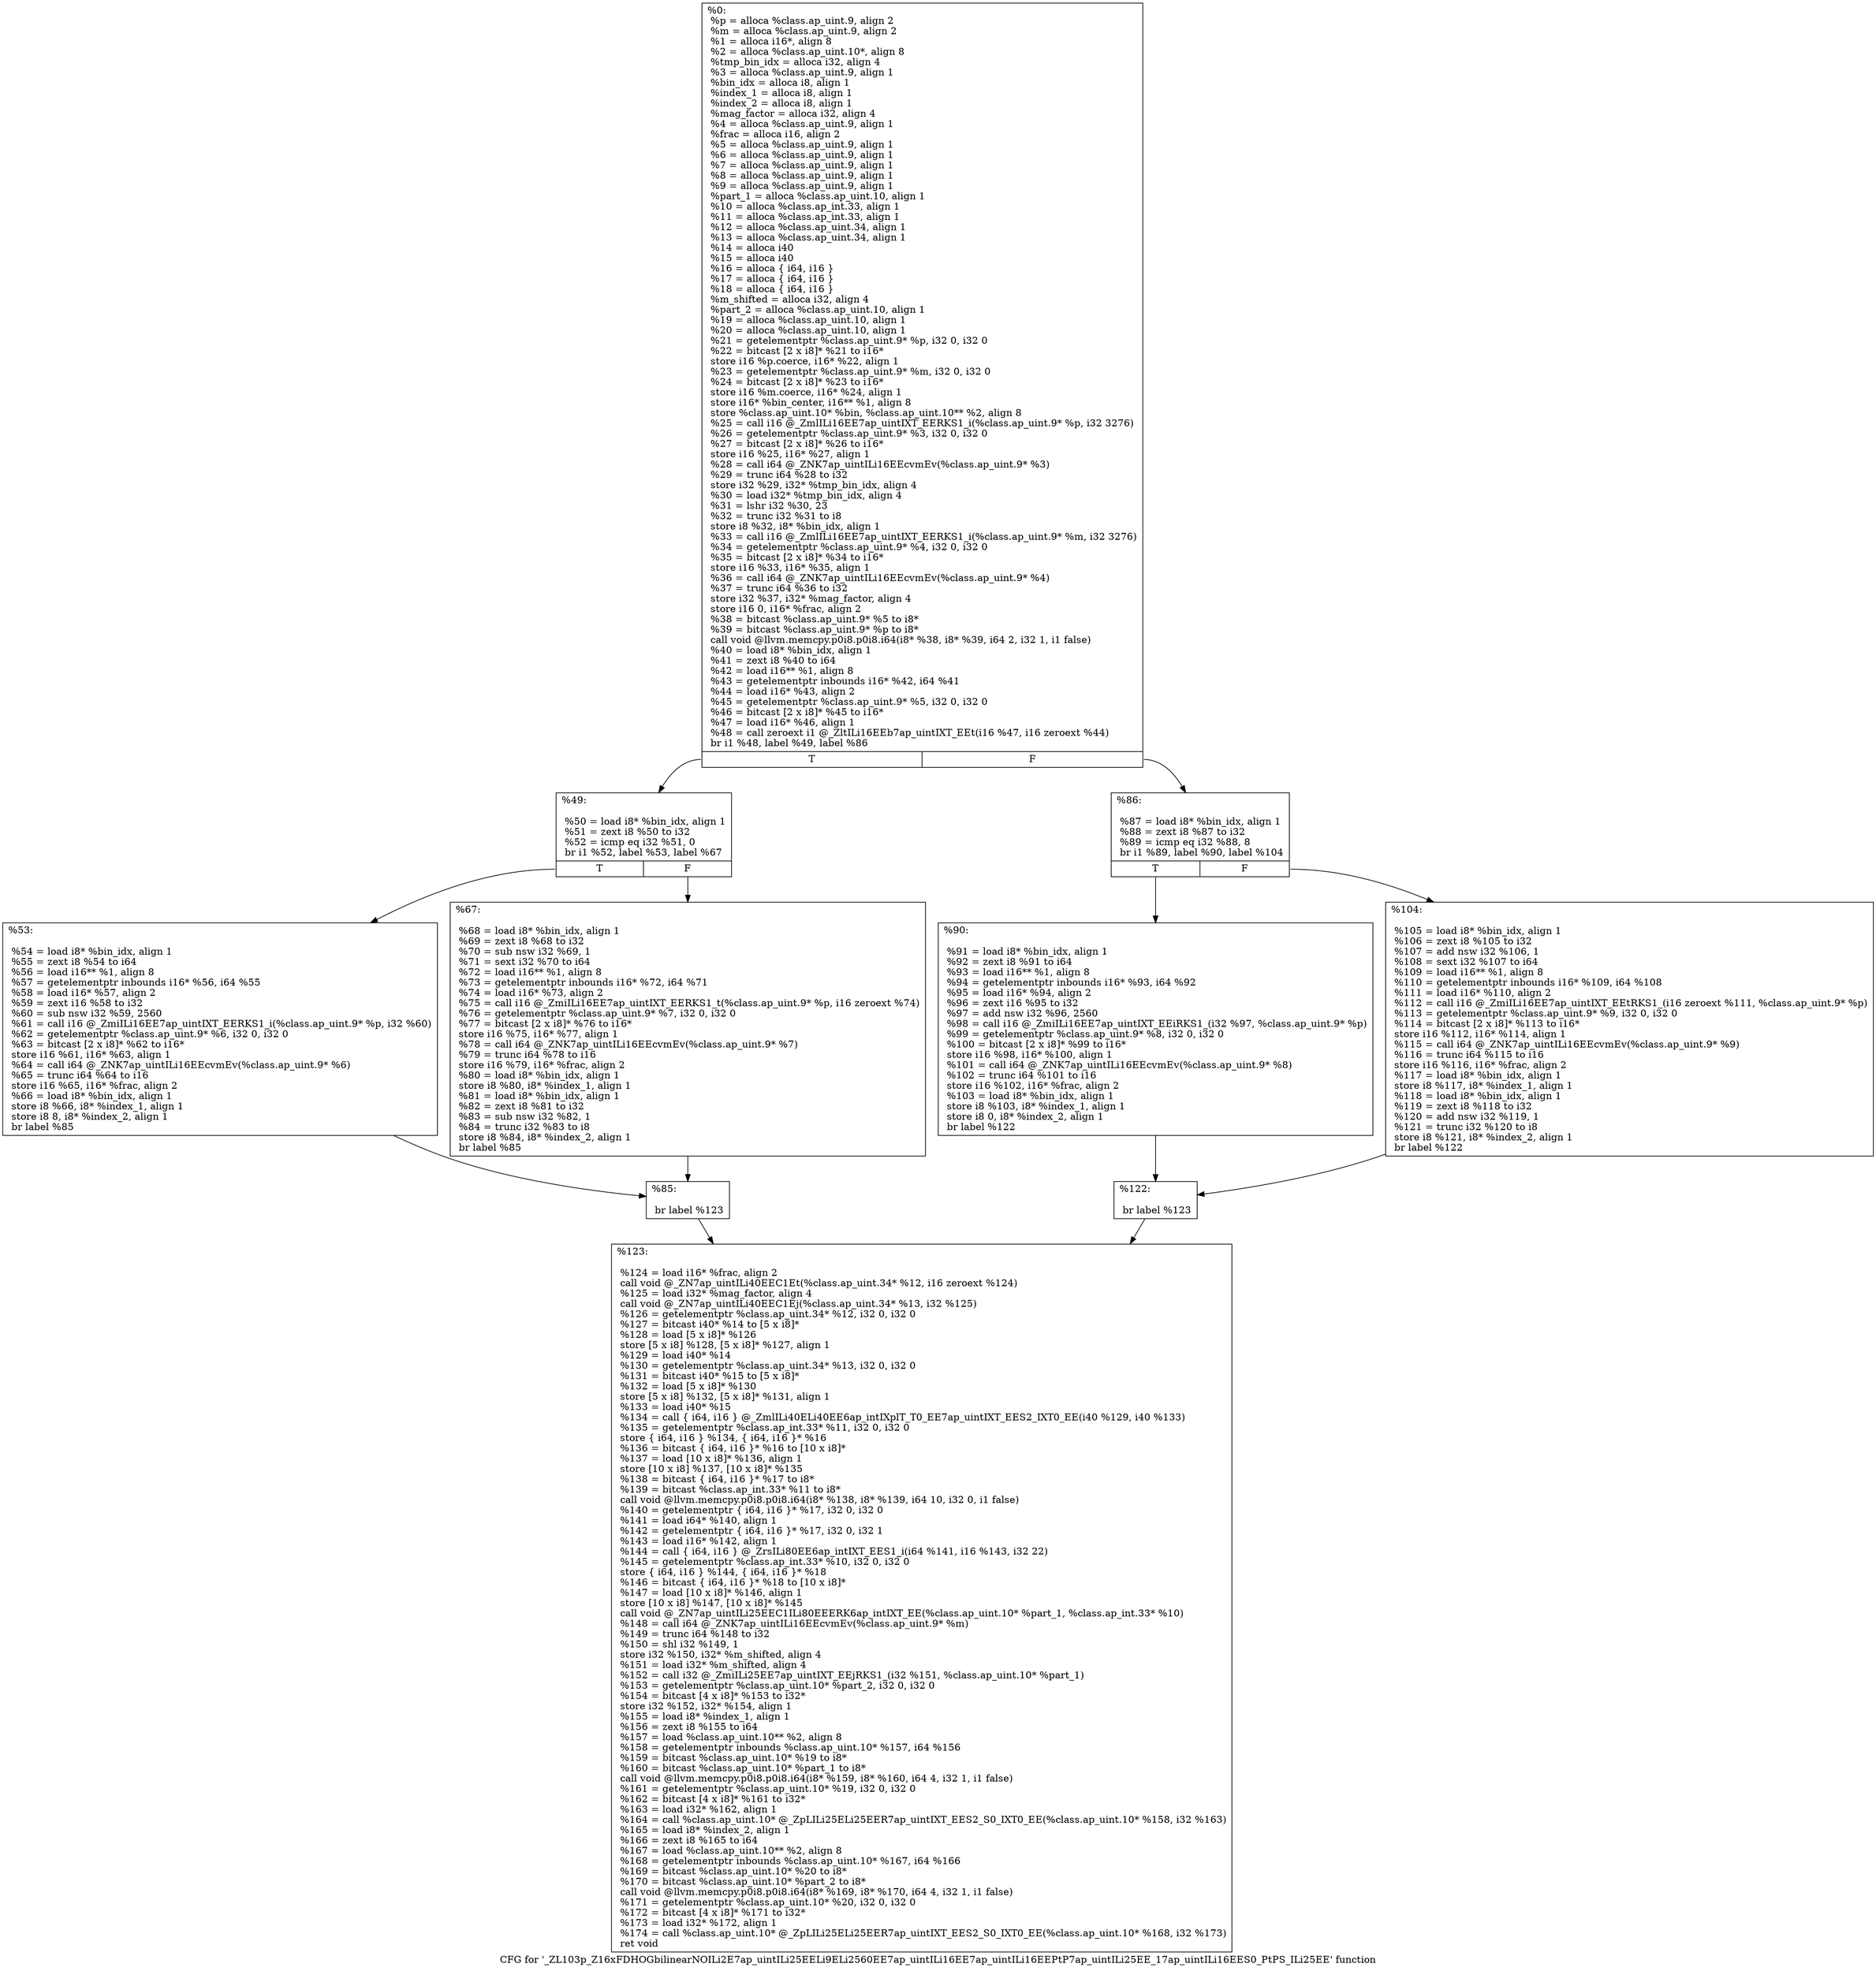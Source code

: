 digraph "CFG for '_ZL103p_Z16xFDHOGbilinearNOILi2E7ap_uintILi25EELi9ELi2560EE7ap_uintILi16EE7ap_uintILi16EEPtP7ap_uintILi25EE_17ap_uintILi16EES0_PtPS_ILi25EE' function" {
	label="CFG for '_ZL103p_Z16xFDHOGbilinearNOILi2E7ap_uintILi25EELi9ELi2560EE7ap_uintILi16EE7ap_uintILi16EEPtP7ap_uintILi25EE_17ap_uintILi16EES0_PtPS_ILi25EE' function";

	Node0x33915a0 [shape=record,label="{%0:\l  %p = alloca %class.ap_uint.9, align 2\l  %m = alloca %class.ap_uint.9, align 2\l  %1 = alloca i16*, align 8\l  %2 = alloca %class.ap_uint.10*, align 8\l  %tmp_bin_idx = alloca i32, align 4\l  %3 = alloca %class.ap_uint.9, align 1\l  %bin_idx = alloca i8, align 1\l  %index_1 = alloca i8, align 1\l  %index_2 = alloca i8, align 1\l  %mag_factor = alloca i32, align 4\l  %4 = alloca %class.ap_uint.9, align 1\l  %frac = alloca i16, align 2\l  %5 = alloca %class.ap_uint.9, align 1\l  %6 = alloca %class.ap_uint.9, align 1\l  %7 = alloca %class.ap_uint.9, align 1\l  %8 = alloca %class.ap_uint.9, align 1\l  %9 = alloca %class.ap_uint.9, align 1\l  %part_1 = alloca %class.ap_uint.10, align 1\l  %10 = alloca %class.ap_int.33, align 1\l  %11 = alloca %class.ap_int.33, align 1\l  %12 = alloca %class.ap_uint.34, align 1\l  %13 = alloca %class.ap_uint.34, align 1\l  %14 = alloca i40\l  %15 = alloca i40\l  %16 = alloca \{ i64, i16 \}\l  %17 = alloca \{ i64, i16 \}\l  %18 = alloca \{ i64, i16 \}\l  %m_shifted = alloca i32, align 4\l  %part_2 = alloca %class.ap_uint.10, align 1\l  %19 = alloca %class.ap_uint.10, align 1\l  %20 = alloca %class.ap_uint.10, align 1\l  %21 = getelementptr %class.ap_uint.9* %p, i32 0, i32 0\l  %22 = bitcast [2 x i8]* %21 to i16*\l  store i16 %p.coerce, i16* %22, align 1\l  %23 = getelementptr %class.ap_uint.9* %m, i32 0, i32 0\l  %24 = bitcast [2 x i8]* %23 to i16*\l  store i16 %m.coerce, i16* %24, align 1\l  store i16* %bin_center, i16** %1, align 8\l  store %class.ap_uint.10* %bin, %class.ap_uint.10** %2, align 8\l  %25 = call i16 @_ZmlILi16EE7ap_uintIXT_EERKS1_i(%class.ap_uint.9* %p, i32 3276)\l  %26 = getelementptr %class.ap_uint.9* %3, i32 0, i32 0\l  %27 = bitcast [2 x i8]* %26 to i16*\l  store i16 %25, i16* %27, align 1\l  %28 = call i64 @_ZNK7ap_uintILi16EEcvmEv(%class.ap_uint.9* %3)\l  %29 = trunc i64 %28 to i32\l  store i32 %29, i32* %tmp_bin_idx, align 4\l  %30 = load i32* %tmp_bin_idx, align 4\l  %31 = lshr i32 %30, 23\l  %32 = trunc i32 %31 to i8\l  store i8 %32, i8* %bin_idx, align 1\l  %33 = call i16 @_ZmlILi16EE7ap_uintIXT_EERKS1_i(%class.ap_uint.9* %m, i32 3276)\l  %34 = getelementptr %class.ap_uint.9* %4, i32 0, i32 0\l  %35 = bitcast [2 x i8]* %34 to i16*\l  store i16 %33, i16* %35, align 1\l  %36 = call i64 @_ZNK7ap_uintILi16EEcvmEv(%class.ap_uint.9* %4)\l  %37 = trunc i64 %36 to i32\l  store i32 %37, i32* %mag_factor, align 4\l  store i16 0, i16* %frac, align 2\l  %38 = bitcast %class.ap_uint.9* %5 to i8*\l  %39 = bitcast %class.ap_uint.9* %p to i8*\l  call void @llvm.memcpy.p0i8.p0i8.i64(i8* %38, i8* %39, i64 2, i32 1, i1 false)\l  %40 = load i8* %bin_idx, align 1\l  %41 = zext i8 %40 to i64\l  %42 = load i16** %1, align 8\l  %43 = getelementptr inbounds i16* %42, i64 %41\l  %44 = load i16* %43, align 2\l  %45 = getelementptr %class.ap_uint.9* %5, i32 0, i32 0\l  %46 = bitcast [2 x i8]* %45 to i16*\l  %47 = load i16* %46, align 1\l  %48 = call zeroext i1 @_ZltILi16EEb7ap_uintIXT_EEt(i16 %47, i16 zeroext %44)\l  br i1 %48, label %49, label %86\l|{<s0>T|<s1>F}}"];
	Node0x33915a0:s0 -> Node0x3337ab0;
	Node0x33915a0:s1 -> Node0x339bf00;
	Node0x3337ab0 [shape=record,label="{%49:\l\l  %50 = load i8* %bin_idx, align 1\l  %51 = zext i8 %50 to i32\l  %52 = icmp eq i32 %51, 0\l  br i1 %52, label %53, label %67\l|{<s0>T|<s1>F}}"];
	Node0x3337ab0:s0 -> Node0x339c1a0;
	Node0x3337ab0:s1 -> Node0x339c200;
	Node0x339c1a0 [shape=record,label="{%53:\l\l  %54 = load i8* %bin_idx, align 1\l  %55 = zext i8 %54 to i64\l  %56 = load i16** %1, align 8\l  %57 = getelementptr inbounds i16* %56, i64 %55\l  %58 = load i16* %57, align 2\l  %59 = zext i16 %58 to i32\l  %60 = sub nsw i32 %59, 2560\l  %61 = call i16 @_ZmiILi16EE7ap_uintIXT_EERKS1_i(%class.ap_uint.9* %p, i32 %60)\l  %62 = getelementptr %class.ap_uint.9* %6, i32 0, i32 0\l  %63 = bitcast [2 x i8]* %62 to i16*\l  store i16 %61, i16* %63, align 1\l  %64 = call i64 @_ZNK7ap_uintILi16EEcvmEv(%class.ap_uint.9* %6)\l  %65 = trunc i64 %64 to i16\l  store i16 %65, i16* %frac, align 2\l  %66 = load i8* %bin_idx, align 1\l  store i8 %66, i8* %index_1, align 1\l  store i8 8, i8* %index_2, align 1\l  br label %85\l}"];
	Node0x339c1a0 -> Node0x339c6b0;
	Node0x339c200 [shape=record,label="{%67:\l\l  %68 = load i8* %bin_idx, align 1\l  %69 = zext i8 %68 to i32\l  %70 = sub nsw i32 %69, 1\l  %71 = sext i32 %70 to i64\l  %72 = load i16** %1, align 8\l  %73 = getelementptr inbounds i16* %72, i64 %71\l  %74 = load i16* %73, align 2\l  %75 = call i16 @_ZmiILi16EE7ap_uintIXT_EERKS1_t(%class.ap_uint.9* %p, i16 zeroext %74)\l  %76 = getelementptr %class.ap_uint.9* %7, i32 0, i32 0\l  %77 = bitcast [2 x i8]* %76 to i16*\l  store i16 %75, i16* %77, align 1\l  %78 = call i64 @_ZNK7ap_uintILi16EEcvmEv(%class.ap_uint.9* %7)\l  %79 = trunc i64 %78 to i16\l  store i16 %79, i16* %frac, align 2\l  %80 = load i8* %bin_idx, align 1\l  store i8 %80, i8* %index_1, align 1\l  %81 = load i8* %bin_idx, align 1\l  %82 = zext i8 %81 to i32\l  %83 = sub nsw i32 %82, 1\l  %84 = trunc i32 %83 to i8\l  store i8 %84, i8* %index_2, align 1\l  br label %85\l}"];
	Node0x339c200 -> Node0x339c6b0;
	Node0x339c6b0 [shape=record,label="{%85:\l\l  br label %123\l}"];
	Node0x339c6b0 -> Node0x339d9d0;
	Node0x339bf00 [shape=record,label="{%86:\l\l  %87 = load i8* %bin_idx, align 1\l  %88 = zext i8 %87 to i32\l  %89 = icmp eq i32 %88, 8\l  br i1 %89, label %90, label %104\l|{<s0>T|<s1>F}}"];
	Node0x339bf00:s0 -> Node0x339dc40;
	Node0x339bf00:s1 -> Node0x339dca0;
	Node0x339dc40 [shape=record,label="{%90:\l\l  %91 = load i8* %bin_idx, align 1\l  %92 = zext i8 %91 to i64\l  %93 = load i16** %1, align 8\l  %94 = getelementptr inbounds i16* %93, i64 %92\l  %95 = load i16* %94, align 2\l  %96 = zext i16 %95 to i32\l  %97 = add nsw i32 %96, 2560\l  %98 = call i16 @_ZmiILi16EE7ap_uintIXT_EEiRKS1_(i32 %97, %class.ap_uint.9* %p)\l  %99 = getelementptr %class.ap_uint.9* %8, i32 0, i32 0\l  %100 = bitcast [2 x i8]* %99 to i16*\l  store i16 %98, i16* %100, align 1\l  %101 = call i64 @_ZNK7ap_uintILi16EEcvmEv(%class.ap_uint.9* %8)\l  %102 = trunc i64 %101 to i16\l  store i16 %102, i16* %frac, align 2\l  %103 = load i8* %bin_idx, align 1\l  store i8 %103, i8* %index_1, align 1\l  store i8 0, i8* %index_2, align 1\l  br label %122\l}"];
	Node0x339dc40 -> Node0x339e7d0;
	Node0x339dca0 [shape=record,label="{%104:\l\l  %105 = load i8* %bin_idx, align 1\l  %106 = zext i8 %105 to i32\l  %107 = add nsw i32 %106, 1\l  %108 = sext i32 %107 to i64\l  %109 = load i16** %1, align 8\l  %110 = getelementptr inbounds i16* %109, i64 %108\l  %111 = load i16* %110, align 2\l  %112 = call i16 @_ZmiILi16EE7ap_uintIXT_EEtRKS1_(i16 zeroext %111, %class.ap_uint.9* %p)\l  %113 = getelementptr %class.ap_uint.9* %9, i32 0, i32 0\l  %114 = bitcast [2 x i8]* %113 to i16*\l  store i16 %112, i16* %114, align 1\l  %115 = call i64 @_ZNK7ap_uintILi16EEcvmEv(%class.ap_uint.9* %9)\l  %116 = trunc i64 %115 to i16\l  store i16 %116, i16* %frac, align 2\l  %117 = load i8* %bin_idx, align 1\l  store i8 %117, i8* %index_1, align 1\l  %118 = load i8* %bin_idx, align 1\l  %119 = zext i8 %118 to i32\l  %120 = add nsw i32 %119, 1\l  %121 = trunc i32 %120 to i8\l  store i8 %121, i8* %index_2, align 1\l  br label %122\l}"];
	Node0x339dca0 -> Node0x339e7d0;
	Node0x339e7d0 [shape=record,label="{%122:\l\l  br label %123\l}"];
	Node0x339e7d0 -> Node0x339d9d0;
	Node0x339d9d0 [shape=record,label="{%123:\l\l  %124 = load i16* %frac, align 2\l  call void @_ZN7ap_uintILi40EEC1Et(%class.ap_uint.34* %12, i16 zeroext %124)\l  %125 = load i32* %mag_factor, align 4\l  call void @_ZN7ap_uintILi40EEC1Ej(%class.ap_uint.34* %13, i32 %125)\l  %126 = getelementptr %class.ap_uint.34* %12, i32 0, i32 0\l  %127 = bitcast i40* %14 to [5 x i8]*\l  %128 = load [5 x i8]* %126\l  store [5 x i8] %128, [5 x i8]* %127, align 1\l  %129 = load i40* %14\l  %130 = getelementptr %class.ap_uint.34* %13, i32 0, i32 0\l  %131 = bitcast i40* %15 to [5 x i8]*\l  %132 = load [5 x i8]* %130\l  store [5 x i8] %132, [5 x i8]* %131, align 1\l  %133 = load i40* %15\l  %134 = call \{ i64, i16 \} @_ZmlILi40ELi40EE6ap_intIXplT_T0_EE7ap_uintIXT_EES2_IXT0_EE(i40 %129, i40 %133)\l  %135 = getelementptr %class.ap_int.33* %11, i32 0, i32 0\l  store \{ i64, i16 \} %134, \{ i64, i16 \}* %16\l  %136 = bitcast \{ i64, i16 \}* %16 to [10 x i8]*\l  %137 = load [10 x i8]* %136, align 1\l  store [10 x i8] %137, [10 x i8]* %135\l  %138 = bitcast \{ i64, i16 \}* %17 to i8*\l  %139 = bitcast %class.ap_int.33* %11 to i8*\l  call void @llvm.memcpy.p0i8.p0i8.i64(i8* %138, i8* %139, i64 10, i32 0, i1 false)\l  %140 = getelementptr \{ i64, i16 \}* %17, i32 0, i32 0\l  %141 = load i64* %140, align 1\l  %142 = getelementptr \{ i64, i16 \}* %17, i32 0, i32 1\l  %143 = load i16* %142, align 1\l  %144 = call \{ i64, i16 \} @_ZrsILi80EE6ap_intIXT_EES1_i(i64 %141, i16 %143, i32 22)\l  %145 = getelementptr %class.ap_int.33* %10, i32 0, i32 0\l  store \{ i64, i16 \} %144, \{ i64, i16 \}* %18\l  %146 = bitcast \{ i64, i16 \}* %18 to [10 x i8]*\l  %147 = load [10 x i8]* %146, align 1\l  store [10 x i8] %147, [10 x i8]* %145\l  call void @_ZN7ap_uintILi25EEC1ILi80EEERK6ap_intIXT_EE(%class.ap_uint.10* %part_1, %class.ap_int.33* %10)\l  %148 = call i64 @_ZNK7ap_uintILi16EEcvmEv(%class.ap_uint.9* %m)\l  %149 = trunc i64 %148 to i32\l  %150 = shl i32 %149, 1\l  store i32 %150, i32* %m_shifted, align 4\l  %151 = load i32* %m_shifted, align 4\l  %152 = call i32 @_ZmiILi25EE7ap_uintIXT_EEjRKS1_(i32 %151, %class.ap_uint.10* %part_1)\l  %153 = getelementptr %class.ap_uint.10* %part_2, i32 0, i32 0\l  %154 = bitcast [4 x i8]* %153 to i32*\l  store i32 %152, i32* %154, align 1\l  %155 = load i8* %index_1, align 1\l  %156 = zext i8 %155 to i64\l  %157 = load %class.ap_uint.10** %2, align 8\l  %158 = getelementptr inbounds %class.ap_uint.10* %157, i64 %156\l  %159 = bitcast %class.ap_uint.10* %19 to i8*\l  %160 = bitcast %class.ap_uint.10* %part_1 to i8*\l  call void @llvm.memcpy.p0i8.p0i8.i64(i8* %159, i8* %160, i64 4, i32 1, i1 false)\l  %161 = getelementptr %class.ap_uint.10* %19, i32 0, i32 0\l  %162 = bitcast [4 x i8]* %161 to i32*\l  %163 = load i32* %162, align 1\l  %164 = call %class.ap_uint.10* @_ZpLILi25ELi25EER7ap_uintIXT_EES2_S0_IXT0_EE(%class.ap_uint.10* %158, i32 %163)\l  %165 = load i8* %index_2, align 1\l  %166 = zext i8 %165 to i64\l  %167 = load %class.ap_uint.10** %2, align 8\l  %168 = getelementptr inbounds %class.ap_uint.10* %167, i64 %166\l  %169 = bitcast %class.ap_uint.10* %20 to i8*\l  %170 = bitcast %class.ap_uint.10* %part_2 to i8*\l  call void @llvm.memcpy.p0i8.p0i8.i64(i8* %169, i8* %170, i64 4, i32 1, i1 false)\l  %171 = getelementptr %class.ap_uint.10* %20, i32 0, i32 0\l  %172 = bitcast [4 x i8]* %171 to i32*\l  %173 = load i32* %172, align 1\l  %174 = call %class.ap_uint.10* @_ZpLILi25ELi25EER7ap_uintIXT_EES2_S0_IXT0_EE(%class.ap_uint.10* %168, i32 %173)\l  ret void\l}"];
}
